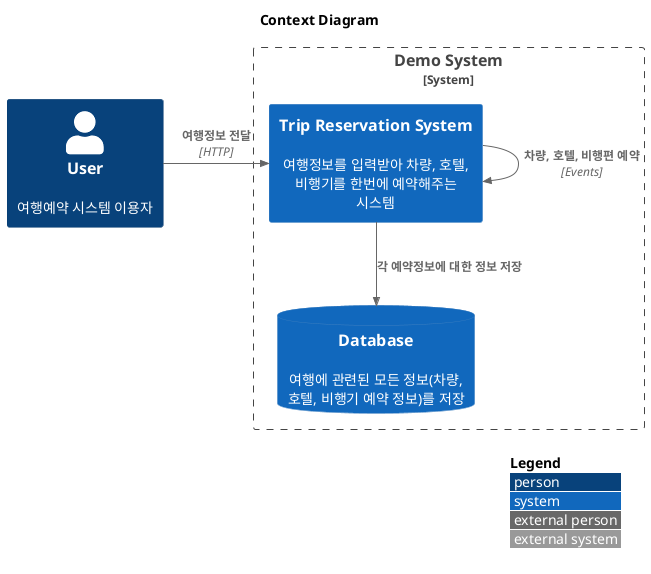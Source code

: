 @startuml context
!include <c4/C4_Context.puml>  

title Context Diagram

Person(client, "User", "여행예약 시스템 이용자")

System_Boundary(b0, "Demo System") {
  System(trip, "Trip Reservation System", "여행정보를 입력받아 차량, 호텔, 비행기를 한번에 예약해주는 시스템")
  SystemDb(db, "Database", "여행에 관련된 모든 정보(차량, 호텔, 비행기 예약 정보)를 저장")
}

Rel_Neighbor(client, trip, "여행정보 전달", "HTTP")
Rel_Neighbor(trip, trip, "차량, 호텔, 비행편 예약", "Events")
Rel(trip, db, "각 예약정보에 대한 정보 저장")

LAYOUT_WITH_LEGEND()
@enduml